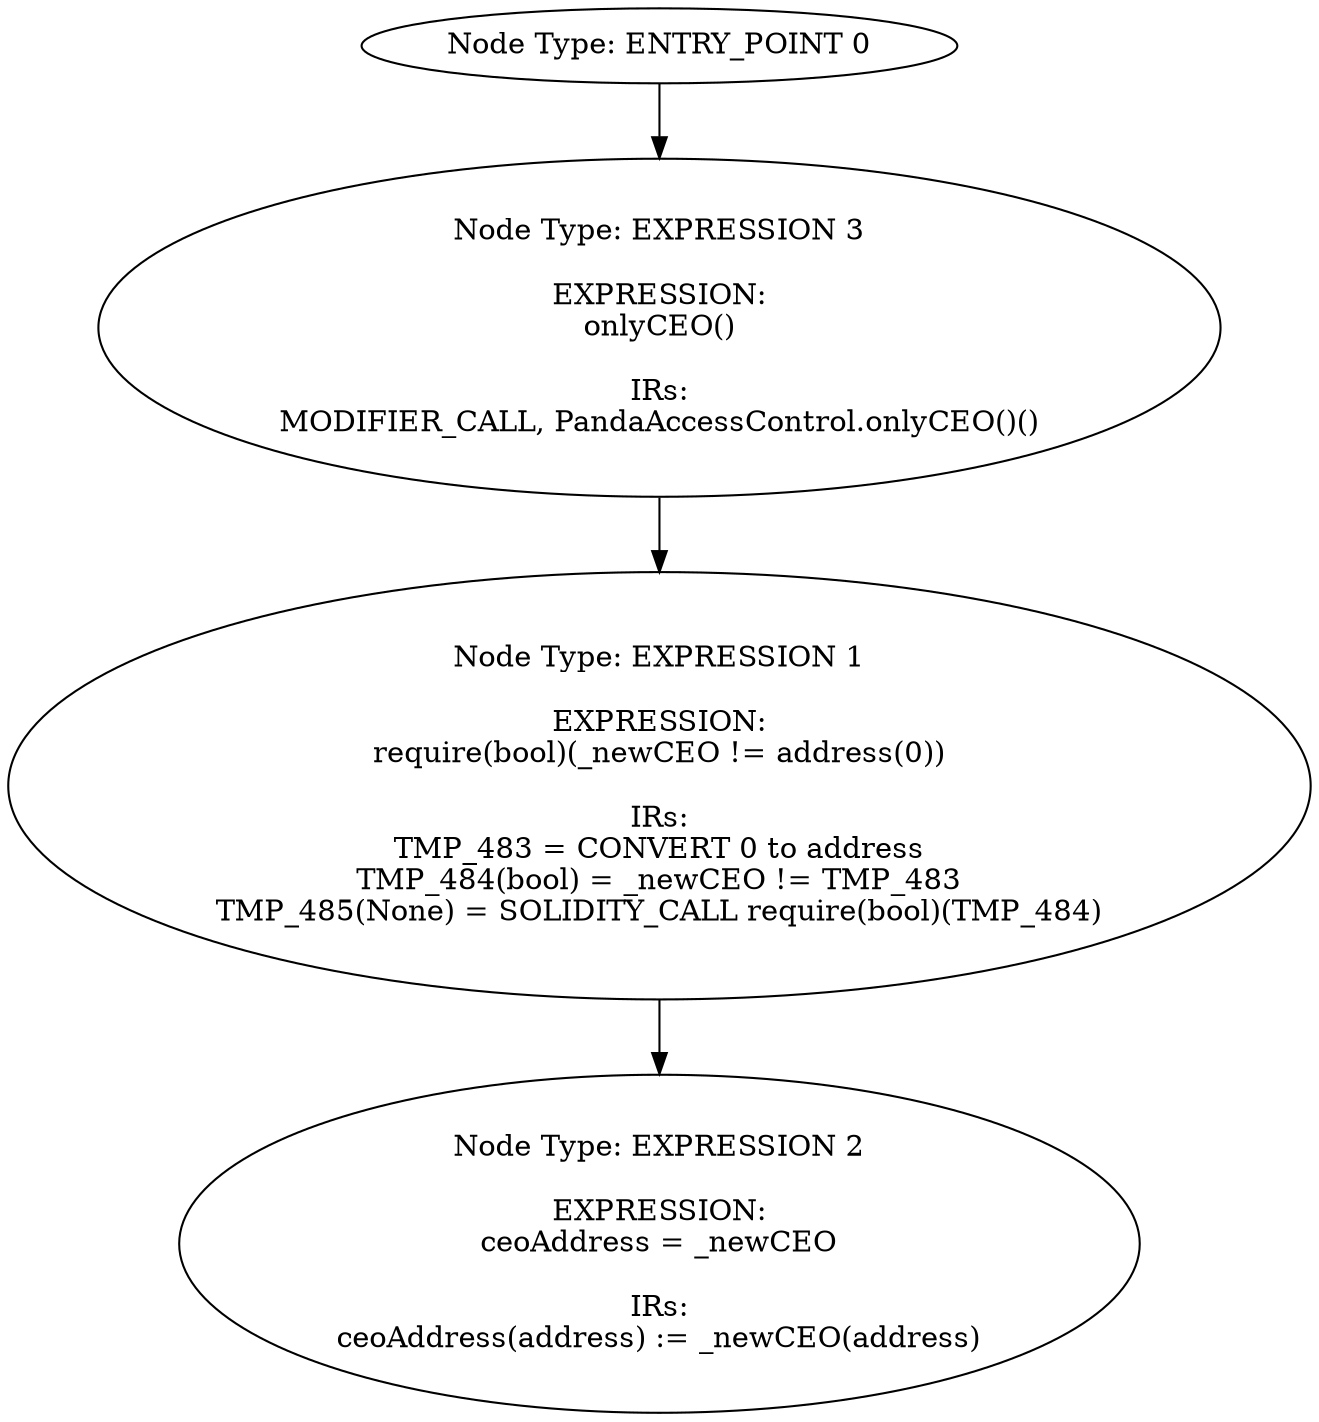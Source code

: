 digraph{
0[label="Node Type: ENTRY_POINT 0
"];
0->3;
1[label="Node Type: EXPRESSION 1

EXPRESSION:
require(bool)(_newCEO != address(0))

IRs:
TMP_483 = CONVERT 0 to address
TMP_484(bool) = _newCEO != TMP_483
TMP_485(None) = SOLIDITY_CALL require(bool)(TMP_484)"];
1->2;
2[label="Node Type: EXPRESSION 2

EXPRESSION:
ceoAddress = _newCEO

IRs:
ceoAddress(address) := _newCEO(address)"];
3[label="Node Type: EXPRESSION 3

EXPRESSION:
onlyCEO()

IRs:
MODIFIER_CALL, PandaAccessControl.onlyCEO()()"];
3->1;
}
